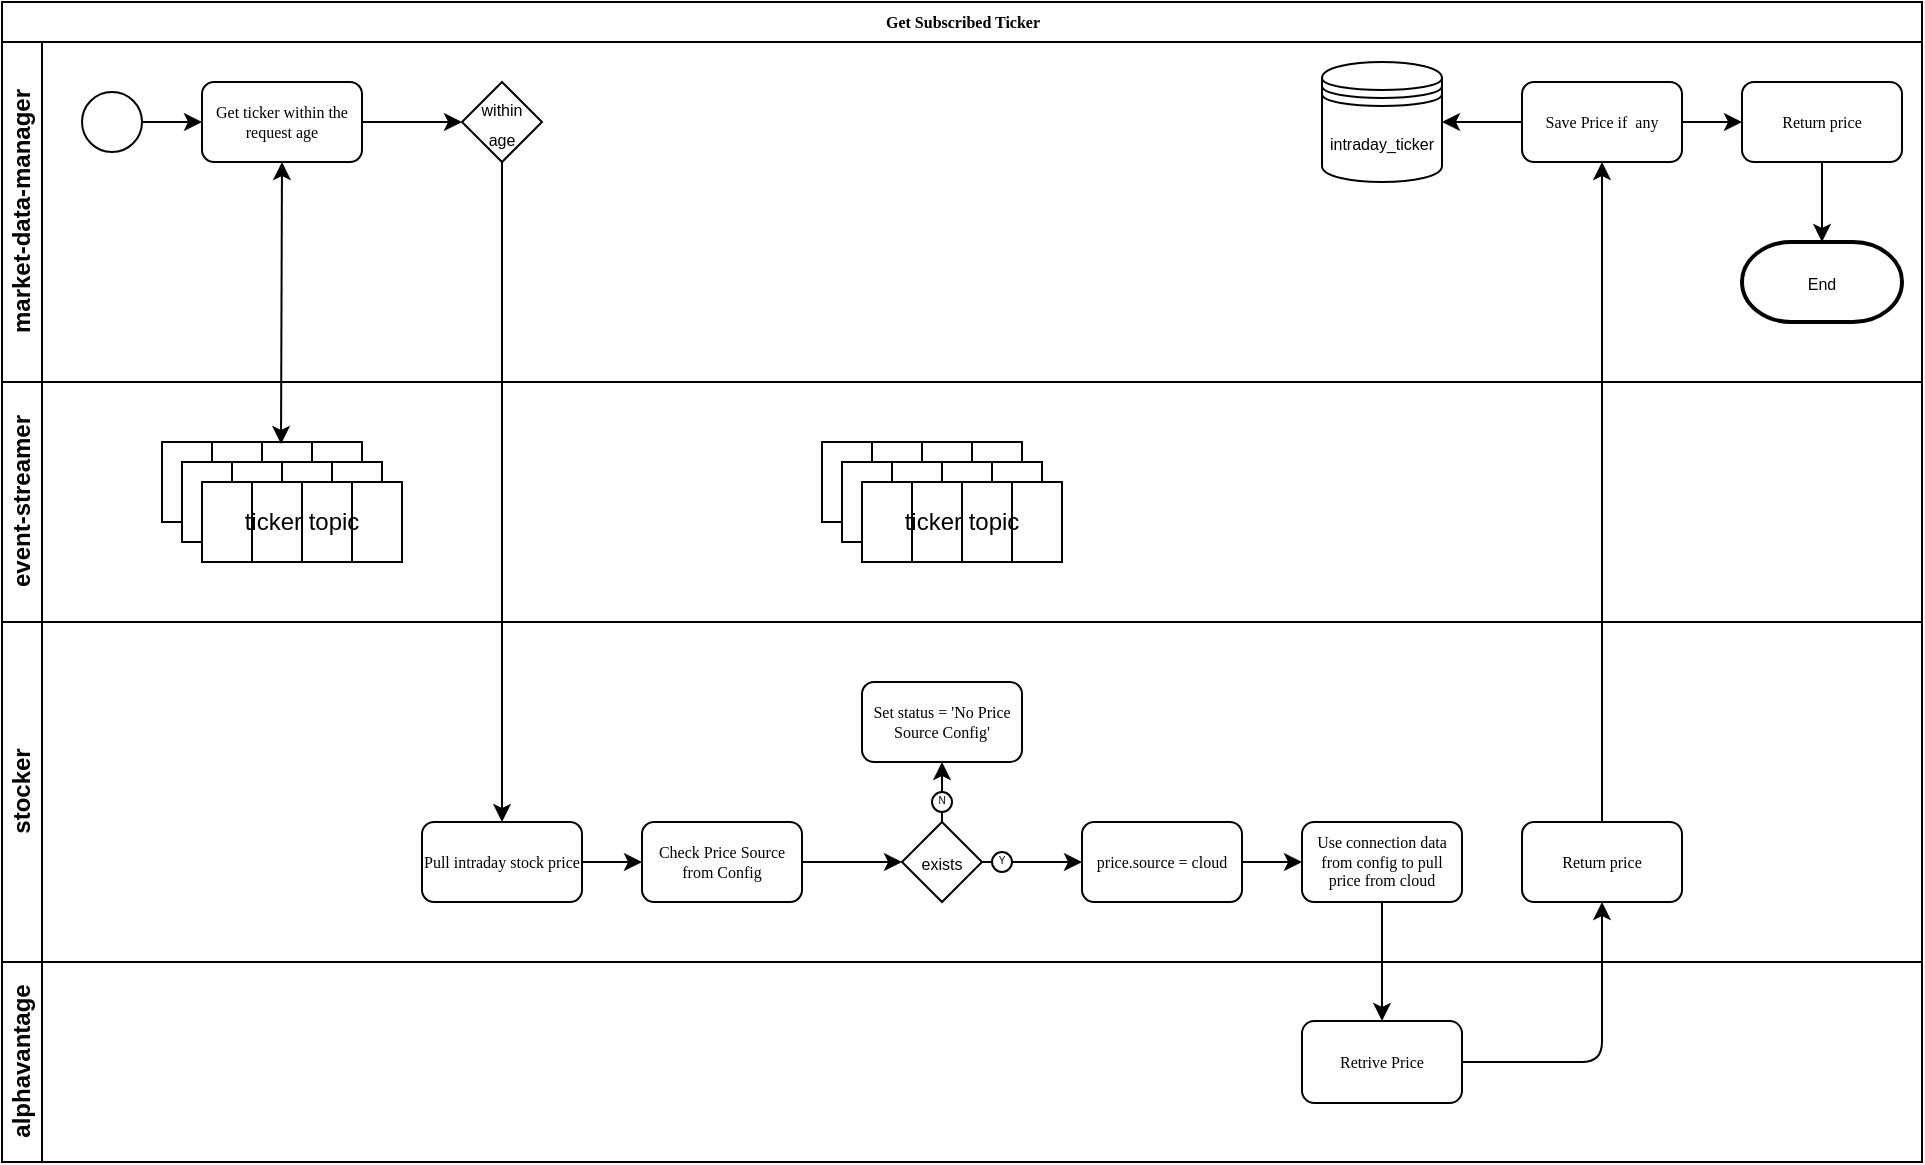 <mxfile version="14.5.6" type="github">
  <diagram name="GetSubscribedTicker" id="c7488fd3-1785-93aa-aadb-54a6760d102a">
    <mxGraphModel dx="822" dy="385" grid="1" gridSize="10" guides="1" tooltips="1" connect="1" arrows="1" fold="1" page="1" pageScale="1" pageWidth="1100" pageHeight="850" background="#ffffff" math="0" shadow="0">
      <root>
        <mxCell id="0" />
        <mxCell id="1" parent="0" />
        <mxCell id="mjtQQ0A5IN0c86QrF7Lo-1" value="Get Subscribed Ticker" style="swimlane;html=1;childLayout=stackLayout;horizontal=1;startSize=20;horizontalStack=0;rounded=0;shadow=0;labelBackgroundColor=none;strokeWidth=1;fontFamily=Verdana;fontSize=8;align=center;" vertex="1" parent="1">
          <mxGeometry x="40" y="40" width="960" height="580" as="geometry" />
        </mxCell>
        <mxCell id="mjtQQ0A5IN0c86QrF7Lo-2" value="market-data-manager" style="swimlane;html=1;startSize=20;horizontal=0;" vertex="1" parent="mjtQQ0A5IN0c86QrF7Lo-1">
          <mxGeometry y="20" width="960" height="170" as="geometry" />
        </mxCell>
        <mxCell id="mjtQQ0A5IN0c86QrF7Lo-3" value="" style="ellipse;whiteSpace=wrap;html=1;rounded=0;shadow=0;labelBackgroundColor=none;strokeWidth=1;fontFamily=Verdana;fontSize=8;align=center;" vertex="1" parent="mjtQQ0A5IN0c86QrF7Lo-2">
          <mxGeometry x="40" y="25" width="30" height="30" as="geometry" />
        </mxCell>
        <mxCell id="mjtQQ0A5IN0c86QrF7Lo-4" value="Get ticker within the request age" style="rounded=1;whiteSpace=wrap;html=1;shadow=0;labelBackgroundColor=none;strokeWidth=1;fontFamily=Verdana;fontSize=8;align=center;" vertex="1" parent="mjtQQ0A5IN0c86QrF7Lo-2">
          <mxGeometry x="100" y="20" width="80" height="40" as="geometry" />
        </mxCell>
        <mxCell id="mjtQQ0A5IN0c86QrF7Lo-5" value="" style="endArrow=classic;html=1;exitX=1;exitY=0.5;exitDx=0;exitDy=0;entryX=0;entryY=0.5;entryDx=0;entryDy=0;" edge="1" parent="mjtQQ0A5IN0c86QrF7Lo-2" source="mjtQQ0A5IN0c86QrF7Lo-3" target="mjtQQ0A5IN0c86QrF7Lo-4">
          <mxGeometry width="50" height="50" relative="1" as="geometry">
            <mxPoint x="50" y="109" as="sourcePoint" />
            <mxPoint x="100" y="59" as="targetPoint" />
          </mxGeometry>
        </mxCell>
        <mxCell id="mjtQQ0A5IN0c86QrF7Lo-7" value="Save Price if &amp;nbsp;any" style="rounded=1;whiteSpace=wrap;html=1;shadow=0;labelBackgroundColor=none;strokeWidth=1;fontFamily=Verdana;fontSize=8;align=center;" vertex="1" parent="mjtQQ0A5IN0c86QrF7Lo-2">
          <mxGeometry x="760" y="20" width="80" height="40" as="geometry" />
        </mxCell>
        <mxCell id="mjtQQ0A5IN0c86QrF7Lo-8" value="" style="endArrow=classic;html=1;exitX=0;exitY=0.5;exitDx=0;exitDy=0;entryX=1;entryY=0.5;entryDx=0;entryDy=0;" edge="1" parent="mjtQQ0A5IN0c86QrF7Lo-2" source="mjtQQ0A5IN0c86QrF7Lo-7" target="mjtQQ0A5IN0c86QrF7Lo-11">
          <mxGeometry width="50" height="50" relative="1" as="geometry">
            <mxPoint x="630" y="250" as="sourcePoint" />
            <mxPoint x="730" y="40" as="targetPoint" />
          </mxGeometry>
        </mxCell>
        <mxCell id="mjtQQ0A5IN0c86QrF7Lo-9" value="Return price" style="rounded=1;whiteSpace=wrap;html=1;shadow=0;labelBackgroundColor=none;strokeWidth=1;fontFamily=Verdana;fontSize=8;align=center;" vertex="1" parent="mjtQQ0A5IN0c86QrF7Lo-2">
          <mxGeometry x="870" y="20" width="80" height="40" as="geometry" />
        </mxCell>
        <mxCell id="mjtQQ0A5IN0c86QrF7Lo-10" value="&lt;font style=&quot;font-size: 8px&quot;&gt;End&lt;/font&gt;" style="strokeWidth=2;html=1;shape=mxgraph.flowchart.terminator;whiteSpace=wrap;" vertex="1" parent="mjtQQ0A5IN0c86QrF7Lo-2">
          <mxGeometry x="870" y="100" width="80" height="40" as="geometry" />
        </mxCell>
        <mxCell id="mjtQQ0A5IN0c86QrF7Lo-11" value="&lt;font style=&quot;font-size: 8px&quot;&gt;intraday_ticker&lt;/font&gt;" style="shape=datastore;whiteSpace=wrap;html=1;" vertex="1" parent="mjtQQ0A5IN0c86QrF7Lo-2">
          <mxGeometry x="660" y="10" width="60" height="60" as="geometry" />
        </mxCell>
        <mxCell id="mjtQQ0A5IN0c86QrF7Lo-12" value="" style="endArrow=classic;html=1;entryX=0;entryY=0.5;entryDx=0;entryDy=0;exitX=1;exitY=0.5;exitDx=0;exitDy=0;" edge="1" parent="mjtQQ0A5IN0c86QrF7Lo-2" source="mjtQQ0A5IN0c86QrF7Lo-7" target="mjtQQ0A5IN0c86QrF7Lo-9">
          <mxGeometry width="50" height="50" relative="1" as="geometry">
            <mxPoint x="780" y="140" as="sourcePoint" />
            <mxPoint x="830" y="90" as="targetPoint" />
          </mxGeometry>
        </mxCell>
        <mxCell id="mjtQQ0A5IN0c86QrF7Lo-13" value="" style="endArrow=classic;html=1;entryX=0.5;entryY=0;entryDx=0;entryDy=0;entryPerimeter=0;exitX=0.5;exitY=1;exitDx=0;exitDy=0;" edge="1" parent="mjtQQ0A5IN0c86QrF7Lo-2" source="mjtQQ0A5IN0c86QrF7Lo-9" target="mjtQQ0A5IN0c86QrF7Lo-10">
          <mxGeometry width="50" height="50" relative="1" as="geometry">
            <mxPoint x="830" y="170" as="sourcePoint" />
            <mxPoint x="880" y="120" as="targetPoint" />
          </mxGeometry>
        </mxCell>
        <mxCell id="mjtQQ0A5IN0c86QrF7Lo-36" value="&lt;font style=&quot;font-size: 8px&quot;&gt;within&lt;br&gt;age&lt;br&gt;&lt;/font&gt;" style="rhombus;whiteSpace=wrap;html=1;" vertex="1" parent="mjtQQ0A5IN0c86QrF7Lo-2">
          <mxGeometry x="230" y="20" width="40" height="40" as="geometry" />
        </mxCell>
        <mxCell id="mjtQQ0A5IN0c86QrF7Lo-37" value="" style="endArrow=classic;html=1;exitX=1;exitY=0.5;exitDx=0;exitDy=0;entryX=0;entryY=0.5;entryDx=0;entryDy=0;" edge="1" parent="mjtQQ0A5IN0c86QrF7Lo-2" source="mjtQQ0A5IN0c86QrF7Lo-4" target="mjtQQ0A5IN0c86QrF7Lo-36">
          <mxGeometry width="50" height="50" relative="1" as="geometry">
            <mxPoint x="80" y="50" as="sourcePoint" />
            <mxPoint x="110" y="50" as="targetPoint" />
          </mxGeometry>
        </mxCell>
        <mxCell id="mjtQQ0A5IN0c86QrF7Lo-35" value="" style="endArrow=classic;html=1;exitX=0.5;exitY=0;exitDx=0;exitDy=0;entryX=0.5;entryY=1;entryDx=0;entryDy=0;" edge="1" parent="mjtQQ0A5IN0c86QrF7Lo-1" source="mjtQQ0A5IN0c86QrF7Lo-22" target="mjtQQ0A5IN0c86QrF7Lo-7">
          <mxGeometry width="50" height="50" relative="1" as="geometry">
            <mxPoint x="790" y="190" as="sourcePoint" />
            <mxPoint x="840" y="140" as="targetPoint" />
          </mxGeometry>
        </mxCell>
        <mxCell id="mjtQQ0A5IN0c86QrF7Lo-15" value="event-streamer" style="swimlane;html=1;startSize=20;horizontal=0;" vertex="1" parent="mjtQQ0A5IN0c86QrF7Lo-1">
          <mxGeometry y="190" width="960" height="120" as="geometry" />
        </mxCell>
        <mxCell id="mjtQQ0A5IN0c86QrF7Lo-82" value="" style="shape=table;html=1;whiteSpace=wrap;startSize=0;container=1;collapsible=0;childLayout=tableLayout;" vertex="1" parent="mjtQQ0A5IN0c86QrF7Lo-15">
          <mxGeometry x="80" y="30" width="100" height="40" as="geometry" />
        </mxCell>
        <mxCell id="mjtQQ0A5IN0c86QrF7Lo-83" value="" style="shape=partialRectangle;html=1;whiteSpace=wrap;collapsible=0;dropTarget=0;pointerEvents=0;fillColor=none;top=0;left=0;bottom=0;right=0;points=[[0,0.5],[1,0.5]];portConstraint=eastwest;" vertex="1" parent="mjtQQ0A5IN0c86QrF7Lo-82">
          <mxGeometry width="100" height="40" as="geometry" />
        </mxCell>
        <mxCell id="mjtQQ0A5IN0c86QrF7Lo-84" value="" style="shape=partialRectangle;html=1;whiteSpace=wrap;connectable=0;overflow=hidden;fillColor=none;top=0;left=0;bottom=0;right=0;" vertex="1" parent="mjtQQ0A5IN0c86QrF7Lo-83">
          <mxGeometry width="25" height="40" as="geometry" />
        </mxCell>
        <mxCell id="mjtQQ0A5IN0c86QrF7Lo-85" value="" style="shape=partialRectangle;html=1;whiteSpace=wrap;connectable=0;overflow=hidden;fillColor=none;top=0;left=0;bottom=0;right=0;" vertex="1" parent="mjtQQ0A5IN0c86QrF7Lo-83">
          <mxGeometry x="25" width="25" height="40" as="geometry" />
        </mxCell>
        <mxCell id="mjtQQ0A5IN0c86QrF7Lo-86" value="" style="shape=partialRectangle;html=1;whiteSpace=wrap;connectable=0;overflow=hidden;fillColor=none;top=0;left=0;bottom=0;right=0;" vertex="1" parent="mjtQQ0A5IN0c86QrF7Lo-83">
          <mxGeometry x="50" width="25" height="40" as="geometry" />
        </mxCell>
        <mxCell id="mjtQQ0A5IN0c86QrF7Lo-87" value="" style="shape=partialRectangle;html=1;whiteSpace=wrap;connectable=0;overflow=hidden;fillColor=none;top=0;left=0;bottom=0;right=0;" vertex="1" parent="mjtQQ0A5IN0c86QrF7Lo-83">
          <mxGeometry x="75" width="25" height="40" as="geometry" />
        </mxCell>
        <mxCell id="mjtQQ0A5IN0c86QrF7Lo-121" value="" style="shape=table;html=1;whiteSpace=wrap;startSize=0;container=1;collapsible=0;childLayout=tableLayout;" vertex="1" parent="mjtQQ0A5IN0c86QrF7Lo-15">
          <mxGeometry x="410" y="30" width="100" height="40" as="geometry" />
        </mxCell>
        <mxCell id="mjtQQ0A5IN0c86QrF7Lo-122" value="" style="shape=partialRectangle;html=1;whiteSpace=wrap;collapsible=0;dropTarget=0;pointerEvents=0;fillColor=none;top=0;left=0;bottom=0;right=0;points=[[0,0.5],[1,0.5]];portConstraint=eastwest;" vertex="1" parent="mjtQQ0A5IN0c86QrF7Lo-121">
          <mxGeometry width="100" height="40" as="geometry" />
        </mxCell>
        <mxCell id="mjtQQ0A5IN0c86QrF7Lo-123" value="" style="shape=partialRectangle;html=1;whiteSpace=wrap;connectable=0;overflow=hidden;fillColor=none;top=0;left=0;bottom=0;right=0;" vertex="1" parent="mjtQQ0A5IN0c86QrF7Lo-122">
          <mxGeometry width="25" height="40" as="geometry" />
        </mxCell>
        <mxCell id="mjtQQ0A5IN0c86QrF7Lo-124" value="" style="shape=partialRectangle;html=1;whiteSpace=wrap;connectable=0;overflow=hidden;fillColor=none;top=0;left=0;bottom=0;right=0;" vertex="1" parent="mjtQQ0A5IN0c86QrF7Lo-122">
          <mxGeometry x="25" width="25" height="40" as="geometry" />
        </mxCell>
        <mxCell id="mjtQQ0A5IN0c86QrF7Lo-125" value="" style="shape=partialRectangle;html=1;whiteSpace=wrap;connectable=0;overflow=hidden;fillColor=none;top=0;left=0;bottom=0;right=0;" vertex="1" parent="mjtQQ0A5IN0c86QrF7Lo-122">
          <mxGeometry x="50" width="25" height="40" as="geometry" />
        </mxCell>
        <mxCell id="mjtQQ0A5IN0c86QrF7Lo-126" value="" style="shape=partialRectangle;html=1;whiteSpace=wrap;connectable=0;overflow=hidden;fillColor=none;top=0;left=0;bottom=0;right=0;" vertex="1" parent="mjtQQ0A5IN0c86QrF7Lo-122">
          <mxGeometry x="75" width="25" height="40" as="geometry" />
        </mxCell>
        <mxCell id="mjtQQ0A5IN0c86QrF7Lo-127" value="" style="shape=table;html=1;whiteSpace=wrap;startSize=0;container=1;collapsible=0;childLayout=tableLayout;" vertex="1" parent="mjtQQ0A5IN0c86QrF7Lo-15">
          <mxGeometry x="420" y="40" width="100" height="40" as="geometry" />
        </mxCell>
        <mxCell id="mjtQQ0A5IN0c86QrF7Lo-128" value="" style="shape=partialRectangle;html=1;whiteSpace=wrap;collapsible=0;dropTarget=0;pointerEvents=0;fillColor=none;top=0;left=0;bottom=0;right=0;points=[[0,0.5],[1,0.5]];portConstraint=eastwest;" vertex="1" parent="mjtQQ0A5IN0c86QrF7Lo-127">
          <mxGeometry width="100" height="40" as="geometry" />
        </mxCell>
        <mxCell id="mjtQQ0A5IN0c86QrF7Lo-129" value="" style="shape=partialRectangle;html=1;whiteSpace=wrap;connectable=0;overflow=hidden;fillColor=none;top=0;left=0;bottom=0;right=0;" vertex="1" parent="mjtQQ0A5IN0c86QrF7Lo-128">
          <mxGeometry width="25" height="40" as="geometry" />
        </mxCell>
        <mxCell id="mjtQQ0A5IN0c86QrF7Lo-130" value="" style="shape=partialRectangle;html=1;whiteSpace=wrap;connectable=0;overflow=hidden;fillColor=none;top=0;left=0;bottom=0;right=0;" vertex="1" parent="mjtQQ0A5IN0c86QrF7Lo-128">
          <mxGeometry x="25" width="25" height="40" as="geometry" />
        </mxCell>
        <mxCell id="mjtQQ0A5IN0c86QrF7Lo-131" value="" style="shape=partialRectangle;html=1;whiteSpace=wrap;connectable=0;overflow=hidden;fillColor=none;top=0;left=0;bottom=0;right=0;" vertex="1" parent="mjtQQ0A5IN0c86QrF7Lo-128">
          <mxGeometry x="50" width="25" height="40" as="geometry" />
        </mxCell>
        <mxCell id="mjtQQ0A5IN0c86QrF7Lo-132" value="" style="shape=partialRectangle;html=1;whiteSpace=wrap;connectable=0;overflow=hidden;fillColor=none;top=0;left=0;bottom=0;right=0;" vertex="1" parent="mjtQQ0A5IN0c86QrF7Lo-128">
          <mxGeometry x="75" width="25" height="40" as="geometry" />
        </mxCell>
        <mxCell id="mjtQQ0A5IN0c86QrF7Lo-133" value="" style="shape=table;html=1;whiteSpace=wrap;startSize=0;container=1;collapsible=0;childLayout=tableLayout;" vertex="1" parent="mjtQQ0A5IN0c86QrF7Lo-15">
          <mxGeometry x="430" y="50" width="100" height="40" as="geometry" />
        </mxCell>
        <mxCell id="mjtQQ0A5IN0c86QrF7Lo-134" value="" style="shape=partialRectangle;html=1;whiteSpace=wrap;collapsible=0;dropTarget=0;pointerEvents=0;fillColor=none;top=0;left=0;bottom=0;right=0;points=[[0,0.5],[1,0.5]];portConstraint=eastwest;" vertex="1" parent="mjtQQ0A5IN0c86QrF7Lo-133">
          <mxGeometry width="100" height="40" as="geometry" />
        </mxCell>
        <mxCell id="mjtQQ0A5IN0c86QrF7Lo-135" value="" style="shape=partialRectangle;html=1;whiteSpace=wrap;connectable=0;overflow=hidden;fillColor=none;top=0;left=0;bottom=0;right=0;" vertex="1" parent="mjtQQ0A5IN0c86QrF7Lo-134">
          <mxGeometry width="25" height="40" as="geometry" />
        </mxCell>
        <mxCell id="mjtQQ0A5IN0c86QrF7Lo-136" value="" style="shape=partialRectangle;html=1;whiteSpace=wrap;connectable=0;overflow=hidden;fillColor=none;top=0;left=0;bottom=0;right=0;" vertex="1" parent="mjtQQ0A5IN0c86QrF7Lo-134">
          <mxGeometry x="25" width="25" height="40" as="geometry" />
        </mxCell>
        <mxCell id="mjtQQ0A5IN0c86QrF7Lo-137" value="" style="shape=partialRectangle;html=1;whiteSpace=wrap;connectable=0;overflow=hidden;fillColor=none;top=0;left=0;bottom=0;right=0;" vertex="1" parent="mjtQQ0A5IN0c86QrF7Lo-134">
          <mxGeometry x="50" width="25" height="40" as="geometry" />
        </mxCell>
        <mxCell id="mjtQQ0A5IN0c86QrF7Lo-138" value="" style="shape=partialRectangle;html=1;whiteSpace=wrap;connectable=0;overflow=hidden;fillColor=none;top=0;left=0;bottom=0;right=0;" vertex="1" parent="mjtQQ0A5IN0c86QrF7Lo-134">
          <mxGeometry x="75" width="25" height="40" as="geometry" />
        </mxCell>
        <mxCell id="mjtQQ0A5IN0c86QrF7Lo-139" value="ticker topic" style="text;html=1;strokeColor=none;fillColor=none;align=center;verticalAlign=middle;whiteSpace=wrap;rounded=0;" vertex="1" parent="mjtQQ0A5IN0c86QrF7Lo-15">
          <mxGeometry x="440" y="60" width="80" height="20" as="geometry" />
        </mxCell>
        <mxCell id="mjtQQ0A5IN0c86QrF7Lo-30" value="stocker" style="swimlane;html=1;startSize=20;horizontal=0;" vertex="1" parent="mjtQQ0A5IN0c86QrF7Lo-1">
          <mxGeometry y="310" width="960" height="170" as="geometry" />
        </mxCell>
        <mxCell id="mjtQQ0A5IN0c86QrF7Lo-16" value="Pull intraday stock price" style="rounded=1;whiteSpace=wrap;html=1;shadow=0;labelBackgroundColor=none;strokeWidth=1;fontFamily=Verdana;fontSize=8;align=center;" vertex="1" parent="mjtQQ0A5IN0c86QrF7Lo-30">
          <mxGeometry x="210" y="100" width="80" height="40" as="geometry" />
        </mxCell>
        <mxCell id="mjtQQ0A5IN0c86QrF7Lo-17" value="Check Price Source from Config" style="rounded=1;whiteSpace=wrap;html=1;shadow=0;labelBackgroundColor=none;strokeWidth=1;fontFamily=Verdana;fontSize=8;align=center;" vertex="1" parent="mjtQQ0A5IN0c86QrF7Lo-30">
          <mxGeometry x="320" y="100" width="80" height="40" as="geometry" />
        </mxCell>
        <mxCell id="mjtQQ0A5IN0c86QrF7Lo-18" value="" style="endArrow=classic;html=1;exitX=1;exitY=0.5;exitDx=0;exitDy=0;entryX=0;entryY=0.5;entryDx=0;entryDy=0;" edge="1" parent="mjtQQ0A5IN0c86QrF7Lo-30" source="mjtQQ0A5IN0c86QrF7Lo-16" target="mjtQQ0A5IN0c86QrF7Lo-17">
          <mxGeometry width="50" height="50" relative="1" as="geometry">
            <mxPoint x="340" y="200" as="sourcePoint" />
            <mxPoint x="390" y="150" as="targetPoint" />
          </mxGeometry>
        </mxCell>
        <mxCell id="mjtQQ0A5IN0c86QrF7Lo-19" value="&lt;font style=&quot;font-size: 8px&quot;&gt;exists&lt;/font&gt;" style="rhombus;whiteSpace=wrap;html=1;" vertex="1" parent="mjtQQ0A5IN0c86QrF7Lo-30">
          <mxGeometry x="450" y="100" width="40" height="40" as="geometry" />
        </mxCell>
        <mxCell id="mjtQQ0A5IN0c86QrF7Lo-20" value="Use connection data from config to pull price from cloud" style="rounded=1;whiteSpace=wrap;html=1;shadow=0;labelBackgroundColor=none;strokeWidth=1;fontFamily=Verdana;fontSize=8;align=center;" vertex="1" parent="mjtQQ0A5IN0c86QrF7Lo-30">
          <mxGeometry x="650" y="100" width="80" height="40" as="geometry" />
        </mxCell>
        <mxCell id="mjtQQ0A5IN0c86QrF7Lo-21" value="price.source = cloud" style="rounded=1;whiteSpace=wrap;html=1;shadow=0;labelBackgroundColor=none;strokeWidth=1;fontFamily=Verdana;fontSize=8;align=center;" vertex="1" parent="mjtQQ0A5IN0c86QrF7Lo-30">
          <mxGeometry x="540" y="100" width="80" height="40" as="geometry" />
        </mxCell>
        <mxCell id="mjtQQ0A5IN0c86QrF7Lo-22" value="Return price" style="rounded=1;whiteSpace=wrap;html=1;shadow=0;labelBackgroundColor=none;strokeWidth=1;fontFamily=Verdana;fontSize=8;align=center;" vertex="1" parent="mjtQQ0A5IN0c86QrF7Lo-30">
          <mxGeometry x="760" y="100" width="80" height="40" as="geometry" />
        </mxCell>
        <mxCell id="mjtQQ0A5IN0c86QrF7Lo-23" value="" style="endArrow=classic;html=1;exitX=1;exitY=0.5;exitDx=0;exitDy=0;entryX=0;entryY=0.5;entryDx=0;entryDy=0;" edge="1" parent="mjtQQ0A5IN0c86QrF7Lo-30" source="mjtQQ0A5IN0c86QrF7Lo-17" target="mjtQQ0A5IN0c86QrF7Lo-19">
          <mxGeometry width="50" height="50" relative="1" as="geometry">
            <mxPoint x="450" y="230" as="sourcePoint" />
            <mxPoint x="500" y="180" as="targetPoint" />
          </mxGeometry>
        </mxCell>
        <mxCell id="mjtQQ0A5IN0c86QrF7Lo-24" value="" style="endArrow=classic;html=1;exitX=1;exitY=0.5;exitDx=0;exitDy=0;entryX=0;entryY=0.5;entryDx=0;entryDy=0;" edge="1" parent="mjtQQ0A5IN0c86QrF7Lo-30" source="mjtQQ0A5IN0c86QrF7Lo-19" target="mjtQQ0A5IN0c86QrF7Lo-21">
          <mxGeometry width="50" height="50" relative="1" as="geometry">
            <mxPoint x="520" y="220" as="sourcePoint" />
            <mxPoint x="570" y="170" as="targetPoint" />
          </mxGeometry>
        </mxCell>
        <mxCell id="mjtQQ0A5IN0c86QrF7Lo-25" value="" style="endArrow=classic;html=1;entryX=0;entryY=0.5;entryDx=0;entryDy=0;" edge="1" parent="mjtQQ0A5IN0c86QrF7Lo-30" source="mjtQQ0A5IN0c86QrF7Lo-21" target="mjtQQ0A5IN0c86QrF7Lo-20">
          <mxGeometry width="50" height="50" relative="1" as="geometry">
            <mxPoint x="490" y="180" as="sourcePoint" />
            <mxPoint x="580" y="180" as="targetPoint" />
          </mxGeometry>
        </mxCell>
        <mxCell id="mjtQQ0A5IN0c86QrF7Lo-26" value="&lt;div style=&quot;text-align: justify&quot;&gt;&lt;span style=&quot;font-size: 6px&quot;&gt;&lt;sup&gt;Y&lt;/sup&gt;&lt;/span&gt;&lt;/div&gt;" style="ellipse;whiteSpace=wrap;html=1;aspect=fixed;" vertex="1" parent="mjtQQ0A5IN0c86QrF7Lo-30">
          <mxGeometry x="495" y="115" width="10" height="10" as="geometry" />
        </mxCell>
        <mxCell id="mjtQQ0A5IN0c86QrF7Lo-27" value="Set status = &#39;No Price Source Config&#39;" style="rounded=1;whiteSpace=wrap;html=1;shadow=0;labelBackgroundColor=none;strokeWidth=1;fontFamily=Verdana;fontSize=8;align=center;" vertex="1" parent="mjtQQ0A5IN0c86QrF7Lo-30">
          <mxGeometry x="430" y="30" width="80" height="40" as="geometry" />
        </mxCell>
        <mxCell id="mjtQQ0A5IN0c86QrF7Lo-28" value="" style="endArrow=classic;html=1;entryX=0.5;entryY=1;entryDx=0;entryDy=0;exitX=0.5;exitY=0;exitDx=0;exitDy=0;" edge="1" parent="mjtQQ0A5IN0c86QrF7Lo-30" source="mjtQQ0A5IN0c86QrF7Lo-19" target="mjtQQ0A5IN0c86QrF7Lo-27">
          <mxGeometry width="50" height="50" relative="1" as="geometry">
            <mxPoint x="360" y="110" as="sourcePoint" />
            <mxPoint x="410" y="60" as="targetPoint" />
          </mxGeometry>
        </mxCell>
        <mxCell id="mjtQQ0A5IN0c86QrF7Lo-29" value="&lt;div style=&quot;text-align: justify&quot;&gt;&lt;span style=&quot;font-size: 6px&quot;&gt;&lt;sup&gt;N&lt;/sup&gt;&lt;/span&gt;&lt;/div&gt;" style="ellipse;whiteSpace=wrap;html=1;aspect=fixed;" vertex="1" parent="mjtQQ0A5IN0c86QrF7Lo-30">
          <mxGeometry x="465" y="85" width="10" height="10" as="geometry" />
        </mxCell>
        <mxCell id="mjtQQ0A5IN0c86QrF7Lo-59" value="" style="endArrow=classic;startArrow=classic;html=1;entryX=0.5;entryY=1;entryDx=0;entryDy=0;exitX=0.595;exitY=0.025;exitDx=0;exitDy=0;exitPerimeter=0;" edge="1" parent="mjtQQ0A5IN0c86QrF7Lo-1" source="mjtQQ0A5IN0c86QrF7Lo-83" target="mjtQQ0A5IN0c86QrF7Lo-4">
          <mxGeometry width="50" height="50" relative="1" as="geometry">
            <mxPoint x="140" y="180" as="sourcePoint" />
            <mxPoint x="290" y="100" as="targetPoint" />
          </mxGeometry>
        </mxCell>
        <mxCell id="mjtQQ0A5IN0c86QrF7Lo-34" value="" style="endArrow=classic;html=1;entryX=0.5;entryY=0;entryDx=0;entryDy=0;exitX=0.5;exitY=1;exitDx=0;exitDy=0;" edge="1" parent="mjtQQ0A5IN0c86QrF7Lo-1" source="mjtQQ0A5IN0c86QrF7Lo-20" target="mjtQQ0A5IN0c86QrF7Lo-31">
          <mxGeometry width="50" height="50" relative="1" as="geometry">
            <mxPoint x="690" y="485" as="sourcePoint" />
            <mxPoint x="740" y="435" as="targetPoint" />
          </mxGeometry>
        </mxCell>
        <mxCell id="mjtQQ0A5IN0c86QrF7Lo-33" value="" style="endArrow=classic;html=1;entryX=0.5;entryY=1;entryDx=0;entryDy=0;exitX=1;exitY=0.5;exitDx=0;exitDy=0;" edge="1" parent="mjtQQ0A5IN0c86QrF7Lo-1" source="mjtQQ0A5IN0c86QrF7Lo-31" target="mjtQQ0A5IN0c86QrF7Lo-22">
          <mxGeometry width="50" height="50" relative="1" as="geometry">
            <mxPoint x="760" y="615" as="sourcePoint" />
            <mxPoint x="810" y="565" as="targetPoint" />
            <Array as="points">
              <mxPoint x="800" y="530" />
            </Array>
          </mxGeometry>
        </mxCell>
        <mxCell id="mjtQQ0A5IN0c86QrF7Lo-67" value="alphavantage" style="swimlane;html=1;startSize=20;horizontal=0;" vertex="1" parent="mjtQQ0A5IN0c86QrF7Lo-1">
          <mxGeometry y="480" width="960" height="100" as="geometry" />
        </mxCell>
        <mxCell id="mjtQQ0A5IN0c86QrF7Lo-31" value="Retrive Price" style="rounded=1;whiteSpace=wrap;html=1;shadow=0;labelBackgroundColor=none;strokeWidth=1;fontFamily=Verdana;fontSize=8;align=center;" vertex="1" parent="mjtQQ0A5IN0c86QrF7Lo-67">
          <mxGeometry x="650" y="29.5" width="80" height="41" as="geometry" />
        </mxCell>
        <mxCell id="mjtQQ0A5IN0c86QrF7Lo-101" value="" style="endArrow=classic;html=1;exitX=0.5;exitY=1;exitDx=0;exitDy=0;entryX=0.5;entryY=0;entryDx=0;entryDy=0;" edge="1" parent="mjtQQ0A5IN0c86QrF7Lo-1" source="mjtQQ0A5IN0c86QrF7Lo-36" target="mjtQQ0A5IN0c86QrF7Lo-16">
          <mxGeometry width="50" height="50" relative="1" as="geometry">
            <mxPoint x="190" y="70" as="sourcePoint" />
            <mxPoint x="240" y="70" as="targetPoint" />
          </mxGeometry>
        </mxCell>
        <mxCell id="mjtQQ0A5IN0c86QrF7Lo-88" value="" style="shape=table;html=1;whiteSpace=wrap;startSize=0;container=1;collapsible=0;childLayout=tableLayout;" vertex="1" parent="1">
          <mxGeometry x="130" y="270" width="100" height="40" as="geometry" />
        </mxCell>
        <mxCell id="mjtQQ0A5IN0c86QrF7Lo-89" value="" style="shape=partialRectangle;html=1;whiteSpace=wrap;collapsible=0;dropTarget=0;pointerEvents=0;fillColor=none;top=0;left=0;bottom=0;right=0;points=[[0,0.5],[1,0.5]];portConstraint=eastwest;" vertex="1" parent="mjtQQ0A5IN0c86QrF7Lo-88">
          <mxGeometry width="100" height="40" as="geometry" />
        </mxCell>
        <mxCell id="mjtQQ0A5IN0c86QrF7Lo-90" value="" style="shape=partialRectangle;html=1;whiteSpace=wrap;connectable=0;overflow=hidden;fillColor=none;top=0;left=0;bottom=0;right=0;" vertex="1" parent="mjtQQ0A5IN0c86QrF7Lo-89">
          <mxGeometry width="25" height="40" as="geometry" />
        </mxCell>
        <mxCell id="mjtQQ0A5IN0c86QrF7Lo-91" value="" style="shape=partialRectangle;html=1;whiteSpace=wrap;connectable=0;overflow=hidden;fillColor=none;top=0;left=0;bottom=0;right=0;" vertex="1" parent="mjtQQ0A5IN0c86QrF7Lo-89">
          <mxGeometry x="25" width="25" height="40" as="geometry" />
        </mxCell>
        <mxCell id="mjtQQ0A5IN0c86QrF7Lo-92" value="" style="shape=partialRectangle;html=1;whiteSpace=wrap;connectable=0;overflow=hidden;fillColor=none;top=0;left=0;bottom=0;right=0;" vertex="1" parent="mjtQQ0A5IN0c86QrF7Lo-89">
          <mxGeometry x="50" width="25" height="40" as="geometry" />
        </mxCell>
        <mxCell id="mjtQQ0A5IN0c86QrF7Lo-93" value="" style="shape=partialRectangle;html=1;whiteSpace=wrap;connectable=0;overflow=hidden;fillColor=none;top=0;left=0;bottom=0;right=0;" vertex="1" parent="mjtQQ0A5IN0c86QrF7Lo-89">
          <mxGeometry x="75" width="25" height="40" as="geometry" />
        </mxCell>
        <mxCell id="mjtQQ0A5IN0c86QrF7Lo-94" value="" style="shape=table;html=1;whiteSpace=wrap;startSize=0;container=1;collapsible=0;childLayout=tableLayout;" vertex="1" parent="1">
          <mxGeometry x="140" y="280" width="100" height="40" as="geometry" />
        </mxCell>
        <mxCell id="mjtQQ0A5IN0c86QrF7Lo-95" value="" style="shape=partialRectangle;html=1;whiteSpace=wrap;collapsible=0;dropTarget=0;pointerEvents=0;fillColor=none;top=0;left=0;bottom=0;right=0;points=[[0,0.5],[1,0.5]];portConstraint=eastwest;" vertex="1" parent="mjtQQ0A5IN0c86QrF7Lo-94">
          <mxGeometry width="100" height="40" as="geometry" />
        </mxCell>
        <mxCell id="mjtQQ0A5IN0c86QrF7Lo-96" value="" style="shape=partialRectangle;html=1;whiteSpace=wrap;connectable=0;overflow=hidden;fillColor=none;top=0;left=0;bottom=0;right=0;" vertex="1" parent="mjtQQ0A5IN0c86QrF7Lo-95">
          <mxGeometry width="25" height="40" as="geometry" />
        </mxCell>
        <mxCell id="mjtQQ0A5IN0c86QrF7Lo-97" value="" style="shape=partialRectangle;html=1;whiteSpace=wrap;connectable=0;overflow=hidden;fillColor=none;top=0;left=0;bottom=0;right=0;" vertex="1" parent="mjtQQ0A5IN0c86QrF7Lo-95">
          <mxGeometry x="25" width="25" height="40" as="geometry" />
        </mxCell>
        <mxCell id="mjtQQ0A5IN0c86QrF7Lo-98" value="" style="shape=partialRectangle;html=1;whiteSpace=wrap;connectable=0;overflow=hidden;fillColor=none;top=0;left=0;bottom=0;right=0;" vertex="1" parent="mjtQQ0A5IN0c86QrF7Lo-95">
          <mxGeometry x="50" width="25" height="40" as="geometry" />
        </mxCell>
        <mxCell id="mjtQQ0A5IN0c86QrF7Lo-99" value="" style="shape=partialRectangle;html=1;whiteSpace=wrap;connectable=0;overflow=hidden;fillColor=none;top=0;left=0;bottom=0;right=0;" vertex="1" parent="mjtQQ0A5IN0c86QrF7Lo-95">
          <mxGeometry x="75" width="25" height="40" as="geometry" />
        </mxCell>
        <mxCell id="mjtQQ0A5IN0c86QrF7Lo-100" value="ticker topic" style="text;html=1;strokeColor=none;fillColor=none;align=center;verticalAlign=middle;whiteSpace=wrap;rounded=0;" vertex="1" parent="1">
          <mxGeometry x="150" y="290" width="80" height="20" as="geometry" />
        </mxCell>
      </root>
    </mxGraphModel>
  </diagram>
</mxfile>
